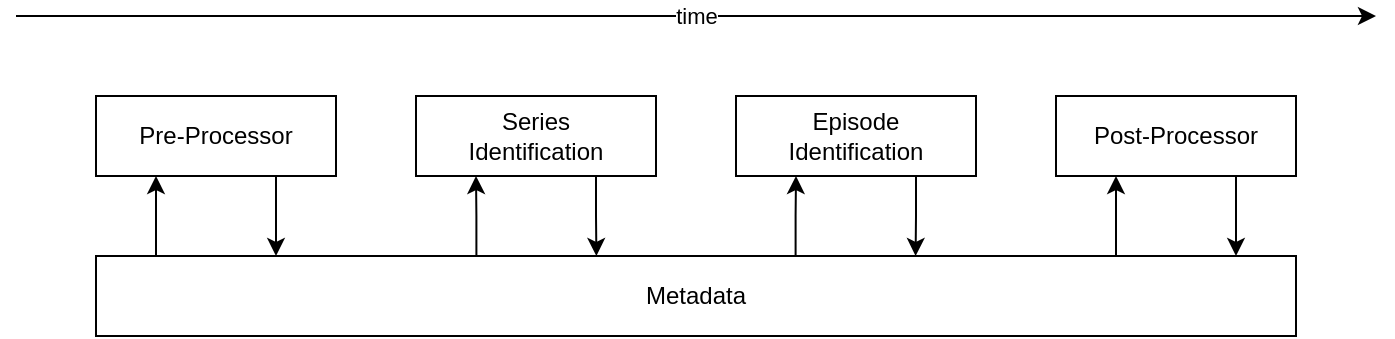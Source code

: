 <mxfile version="12.4.2" type="device" pages="2"><diagram name="architecture" id="5f0bae14-7c28-e335-631c-24af17079c00"><mxGraphModel dx="1024" dy="534" grid="1" gridSize="10" guides="1" tooltips="1" connect="1" arrows="1" fold="1" page="1" pageScale="1" pageWidth="1100" pageHeight="850" background="#ffffff" math="0" shadow="0"><root><mxCell id="0"/><mxCell id="1" parent="0"/><mxCell id="qZsgnE7C6yzS9ujDGH0Z-27" style="edgeStyle=orthogonalEdgeStyle;rounded=0;orthogonalLoop=1;jettySize=auto;html=1;exitX=0.75;exitY=1;exitDx=0;exitDy=0;entryX=0.15;entryY=0;entryDx=0;entryDy=0;startArrow=none;startFill=0;endArrow=classic;endFill=1;" parent="1" source="qZsgnE7C6yzS9ujDGH0Z-1" target="qZsgnE7C6yzS9ujDGH0Z-5" edge="1"><mxGeometry relative="1" as="geometry"/></mxCell><mxCell id="qZsgnE7C6yzS9ujDGH0Z-1" value="Pre-Processor" style="rounded=0;whiteSpace=wrap;html=1;" parent="1" vertex="1"><mxGeometry x="80" y="80" width="120" height="40" as="geometry"/></mxCell><mxCell id="qZsgnE7C6yzS9ujDGH0Z-31" style="edgeStyle=orthogonalEdgeStyle;rounded=0;orthogonalLoop=1;jettySize=auto;html=1;exitX=0.75;exitY=1;exitDx=0;exitDy=0;entryX=0.417;entryY=0;entryDx=0;entryDy=0;startArrow=none;startFill=0;endArrow=classic;endFill=1;" parent="1" source="qZsgnE7C6yzS9ujDGH0Z-2" target="qZsgnE7C6yzS9ujDGH0Z-5" edge="1"><mxGeometry relative="1" as="geometry"/></mxCell><mxCell id="qZsgnE7C6yzS9ujDGH0Z-2" value="Series&lt;br&gt;Identification" style="rounded=0;whiteSpace=wrap;html=1;" parent="1" vertex="1"><mxGeometry x="240" y="80" width="120" height="40" as="geometry"/></mxCell><mxCell id="qZsgnE7C6yzS9ujDGH0Z-34" style="edgeStyle=orthogonalEdgeStyle;rounded=0;orthogonalLoop=1;jettySize=auto;html=1;exitX=0.75;exitY=1;exitDx=0;exitDy=0;entryX=0.683;entryY=0;entryDx=0;entryDy=0;startArrow=none;startFill=0;endArrow=classic;endFill=1;" parent="1" source="qZsgnE7C6yzS9ujDGH0Z-3" target="qZsgnE7C6yzS9ujDGH0Z-5" edge="1"><mxGeometry relative="1" as="geometry"/></mxCell><mxCell id="qZsgnE7C6yzS9ujDGH0Z-3" value="Episode&lt;br&gt;Identification" style="rounded=0;whiteSpace=wrap;html=1;" parent="1" vertex="1"><mxGeometry x="400" y="80" width="120" height="40" as="geometry"/></mxCell><mxCell id="qZsgnE7C6yzS9ujDGH0Z-37" style="edgeStyle=orthogonalEdgeStyle;rounded=0;orthogonalLoop=1;jettySize=auto;html=1;exitX=0.75;exitY=1;exitDx=0;exitDy=0;entryX=0.95;entryY=0;entryDx=0;entryDy=0;startArrow=none;startFill=0;endArrow=classic;endFill=1;" parent="1" source="qZsgnE7C6yzS9ujDGH0Z-4" target="qZsgnE7C6yzS9ujDGH0Z-5" edge="1"><mxGeometry relative="1" as="geometry"/></mxCell><mxCell id="qZsgnE7C6yzS9ujDGH0Z-4" value="Post-Processor" style="rounded=0;whiteSpace=wrap;html=1;" parent="1" vertex="1"><mxGeometry x="560" y="80" width="120" height="40" as="geometry"/></mxCell><mxCell id="qZsgnE7C6yzS9ujDGH0Z-25" style="edgeStyle=orthogonalEdgeStyle;rounded=0;orthogonalLoop=1;jettySize=auto;html=1;exitX=0.05;exitY=0;exitDx=0;exitDy=0;entryX=0.25;entryY=1;entryDx=0;entryDy=0;startArrow=none;startFill=0;endArrow=classic;endFill=1;" parent="1" source="qZsgnE7C6yzS9ujDGH0Z-5" target="qZsgnE7C6yzS9ujDGH0Z-1" edge="1"><mxGeometry relative="1" as="geometry"/></mxCell><mxCell id="qZsgnE7C6yzS9ujDGH0Z-29" style="edgeStyle=orthogonalEdgeStyle;rounded=0;orthogonalLoop=1;jettySize=auto;html=1;exitX=0.317;exitY=0;exitDx=0;exitDy=0;entryX=0.25;entryY=1;entryDx=0;entryDy=0;startArrow=none;startFill=0;endArrow=classic;endFill=1;" parent="1" source="qZsgnE7C6yzS9ujDGH0Z-5" target="qZsgnE7C6yzS9ujDGH0Z-2" edge="1"><mxGeometry relative="1" as="geometry"/></mxCell><mxCell id="qZsgnE7C6yzS9ujDGH0Z-33" style="edgeStyle=orthogonalEdgeStyle;rounded=0;orthogonalLoop=1;jettySize=auto;html=1;exitX=0.583;exitY=0;exitDx=0;exitDy=0;entryX=0.25;entryY=1;entryDx=0;entryDy=0;startArrow=none;startFill=0;endArrow=classic;endFill=1;" parent="1" source="qZsgnE7C6yzS9ujDGH0Z-5" target="qZsgnE7C6yzS9ujDGH0Z-3" edge="1"><mxGeometry relative="1" as="geometry"/></mxCell><mxCell id="qZsgnE7C6yzS9ujDGH0Z-36" style="edgeStyle=orthogonalEdgeStyle;rounded=0;orthogonalLoop=1;jettySize=auto;html=1;exitX=0.85;exitY=0;exitDx=0;exitDy=0;entryX=0.25;entryY=1;entryDx=0;entryDy=0;startArrow=none;startFill=0;endArrow=classic;endFill=1;" parent="1" source="qZsgnE7C6yzS9ujDGH0Z-5" target="qZsgnE7C6yzS9ujDGH0Z-4" edge="1"><mxGeometry relative="1" as="geometry"/></mxCell><mxCell id="qZsgnE7C6yzS9ujDGH0Z-5" value="Metadata" style="rounded=0;whiteSpace=wrap;html=1;points=[[0, 0], [0.05, 0], [0.10, 0], [0.15, 0], [0.317, 0], [0.367, 0], [0.417, 0], [0.583, 0], [0.633, 0], [0.683, 0], [0.85,0], [0.90,0], [0.95,0], [1,0]]" parent="1" vertex="1"><mxGeometry x="80" y="160" width="600" height="40" as="geometry"/></mxCell><mxCell id="qZsgnE7C6yzS9ujDGH0Z-38" value="time" style="endArrow=classic;html=1;startArrow=none;startFill=0;labelBorderColor=none;spacing=2;spacingLeft=0;" parent="1" edge="1"><mxGeometry width="50" height="50" relative="1" as="geometry"><mxPoint x="40" y="40" as="sourcePoint"/><mxPoint x="720" y="40" as="targetPoint"/></mxGeometry></mxCell></root></mxGraphModel></diagram><diagram id="CWhwYMQZGUtso4Eg4NUB" name="timing"><mxGraphModel dx="1024" dy="534" grid="1" gridSize="10" guides="1" tooltips="1" connect="1" arrows="1" fold="1" page="1" pageScale="1" pageWidth="1100" pageHeight="850" math="0" shadow="0"><root><mxCell id="rEgtH16a1CZsIY1nuInm-0"/><mxCell id="rEgtH16a1CZsIY1nuInm-1" parent="rEgtH16a1CZsIY1nuInm-0"/><mxCell id="DzCmf_1GWdkZbtW3kW1C-0" value="pre_0" style="rounded=0;whiteSpace=wrap;html=1;labelBackgroundColor=#ffffff;fillColor=#ffffff;" vertex="1" parent="rEgtH16a1CZsIY1nuInm-1"><mxGeometry x="40" y="240" width="80" height="40" as="geometry"/></mxCell><mxCell id="DzCmf_1GWdkZbtW3kW1C-1" value="pre_1" style="rounded=0;whiteSpace=wrap;html=1;labelBackgroundColor=#ffffff;fillColor=#ffffff;" vertex="1" parent="rEgtH16a1CZsIY1nuInm-1"><mxGeometry x="120" y="240" width="80" height="40" as="geometry"/></mxCell><mxCell id="DzCmf_1GWdkZbtW3kW1C-2" value="pre_2" style="rounded=0;whiteSpace=wrap;html=1;labelBackgroundColor=#ffffff;fillColor=#ffffff;" vertex="1" parent="rEgtH16a1CZsIY1nuInm-1"><mxGeometry x="200" y="240" width="60" height="40" as="geometry"/></mxCell><mxCell id="DzCmf_1GWdkZbtW3kW1C-3" value="" style="endArrow=none;dashed=1;html=1;" edge="1" parent="rEgtH16a1CZsIY1nuInm-1"><mxGeometry width="50" height="50" relative="1" as="geometry"><mxPoint x="260" y="420" as="sourcePoint"/><mxPoint x="260" y="30" as="targetPoint"/></mxGeometry></mxCell><mxCell id="DzCmf_1GWdkZbtW3kW1C-4" value="src_1" style="rounded=0;whiteSpace=wrap;html=1;labelBackgroundColor=#ffffff;fillColor=#ffffff;" vertex="1" parent="rEgtH16a1CZsIY1nuInm-1"><mxGeometry x="260" y="200" width="40" height="40" as="geometry"/></mxCell><mxCell id="DzCmf_1GWdkZbtW3kW1C-5" value="src_2" style="rounded=0;whiteSpace=wrap;html=1;labelBackgroundColor=#ffffff;fillColor=#ffffff;" vertex="1" parent="rEgtH16a1CZsIY1nuInm-1"><mxGeometry x="260" y="280" width="80" height="40" as="geometry"/></mxCell><mxCell id="DzCmf_1GWdkZbtW3kW1C-6" value="src_0" style="rounded=0;whiteSpace=wrap;html=1;labelBackgroundColor=#ffffff;fillColor=#ffffff;" vertex="1" parent="rEgtH16a1CZsIY1nuInm-1"><mxGeometry x="260" y="120" width="60" height="40" as="geometry"/></mxCell><mxCell id="DzCmf_1GWdkZbtW3kW1C-7" value="src_3" style="rounded=0;whiteSpace=wrap;html=1;labelBackgroundColor=#ffffff;fillColor=#ffffff;" vertex="1" parent="rEgtH16a1CZsIY1nuInm-1"><mxGeometry x="260" y="360" width="100" height="40" as="geometry"/></mxCell><mxCell id="DzCmf_1GWdkZbtW3kW1C-8" value="rank aggregation" style="rounded=0;whiteSpace=wrap;html=1;labelBackgroundColor=#ffffff;fillColor=#ffffff;" vertex="1" parent="rEgtH16a1CZsIY1nuInm-1"><mxGeometry x="360" y="240" width="120" height="40" as="geometry"/></mxCell><mxCell id="DzCmf_1GWdkZbtW3kW1C-9" value="series&lt;br&gt;disabiguator" style="rounded=0;whiteSpace=wrap;html=1;labelBackgroundColor=#ffffff;fillColor=#ffffff;" vertex="1" parent="rEgtH16a1CZsIY1nuInm-1"><mxGeometry x="480" y="240" width="80" height="40" as="geometry"/></mxCell><mxCell id="DzCmf_1GWdkZbtW3kW1C-10" value="" style="endArrow=none;dashed=1;html=1;" edge="1" parent="rEgtH16a1CZsIY1nuInm-1"><mxGeometry width="50" height="50" relative="1" as="geometry"><mxPoint x="560" y="420" as="sourcePoint"/><mxPoint x="560" y="30" as="targetPoint"/></mxGeometry></mxCell><mxCell id="DzCmf_1GWdkZbtW3kW1C-11" value="src_2" style="rounded=0;whiteSpace=wrap;html=1;labelBackgroundColor=#ffffff;fillColor=#ffffff;" vertex="1" parent="rEgtH16a1CZsIY1nuInm-1"><mxGeometry x="560" y="280" width="80" height="40" as="geometry"/></mxCell><mxCell id="DzCmf_1GWdkZbtW3kW1C-12" value="src_0" style="rounded=0;whiteSpace=wrap;html=1;labelBackgroundColor=#ffffff;fillColor=#ffffff;" vertex="1" parent="rEgtH16a1CZsIY1nuInm-1"><mxGeometry x="560" y="120" width="40" height="40" as="geometry"/></mxCell><mxCell id="DzCmf_1GWdkZbtW3kW1C-13" value="rank aggregation" style="rounded=0;whiteSpace=wrap;html=1;labelBackgroundColor=#ffffff;fillColor=#ffffff;" vertex="1" parent="rEgtH16a1CZsIY1nuInm-1"><mxGeometry x="640" y="240" width="80" height="40" as="geometry"/></mxCell><mxCell id="DzCmf_1GWdkZbtW3kW1C-14" value="episode&lt;br&gt;disabiguator" style="rounded=0;whiteSpace=wrap;html=1;labelBackgroundColor=#ffffff;fillColor=#ffffff;" vertex="1" parent="rEgtH16a1CZsIY1nuInm-1"><mxGeometry x="720" y="240" width="80" height="40" as="geometry"/></mxCell><mxCell id="DzCmf_1GWdkZbtW3kW1C-15" value="" style="endArrow=none;dashed=1;html=1;" edge="1" parent="rEgtH16a1CZsIY1nuInm-1"><mxGeometry width="50" height="50" relative="1" as="geometry"><mxPoint x="360" y="420" as="sourcePoint"/><mxPoint x="360" y="30" as="targetPoint"/></mxGeometry></mxCell><mxCell id="DzCmf_1GWdkZbtW3kW1C-16" value="" style="endArrow=none;dashed=1;html=1;" edge="1" parent="rEgtH16a1CZsIY1nuInm-1"><mxGeometry width="50" height="50" relative="1" as="geometry"><mxPoint x="640" y="420" as="sourcePoint"/><mxPoint x="640" y="30" as="targetPoint"/></mxGeometry></mxCell><mxCell id="DzCmf_1GWdkZbtW3kW1C-17" value="" style="endArrow=none;dashed=1;html=1;" edge="1" parent="rEgtH16a1CZsIY1nuInm-1"><mxGeometry width="50" height="50" relative="1" as="geometry"><mxPoint x="800" y="420" as="sourcePoint"/><mxPoint x="800" y="30" as="targetPoint"/></mxGeometry></mxCell><mxCell id="DzCmf_1GWdkZbtW3kW1C-18" value="post_0" style="rounded=0;whiteSpace=wrap;html=1;labelBackgroundColor=#ffffff;fillColor=#ffffff;" vertex="1" parent="rEgtH16a1CZsIY1nuInm-1"><mxGeometry x="800" y="240" width="80" height="40" as="geometry"/></mxCell><mxCell id="DzCmf_1GWdkZbtW3kW1C-19" value="post_1" style="rounded=0;whiteSpace=wrap;html=1;labelBackgroundColor=#ffffff;fillColor=#ffffff;" vertex="1" parent="rEgtH16a1CZsIY1nuInm-1"><mxGeometry x="880" y="240" width="160" height="40" as="geometry"/></mxCell><mxCell id="DzCmf_1GWdkZbtW3kW1C-20" value="Pre-Processor" style="text;html=1;strokeColor=none;fillColor=none;align=center;verticalAlign=middle;whiteSpace=wrap;rounded=0;labelBackgroundColor=#ffffff;" vertex="1" parent="rEgtH16a1CZsIY1nuInm-1"><mxGeometry x="40" y="40" width="220" height="40" as="geometry"/></mxCell><mxCell id="DzCmf_1GWdkZbtW3kW1C-21" value="Series Identification" style="text;html=1;strokeColor=none;fillColor=none;align=center;verticalAlign=middle;whiteSpace=wrap;rounded=0;labelBackgroundColor=#ffffff;" vertex="1" parent="rEgtH16a1CZsIY1nuInm-1"><mxGeometry x="360" y="40" width="200" height="40" as="geometry"/></mxCell><mxCell id="DzCmf_1GWdkZbtW3kW1C-22" value="Series Aggregation" style="text;html=1;strokeColor=none;fillColor=none;align=center;verticalAlign=middle;whiteSpace=wrap;rounded=0;labelBackgroundColor=#ffffff;" vertex="1" parent="rEgtH16a1CZsIY1nuInm-1"><mxGeometry x="260" y="40" width="100" height="40" as="geometry"/></mxCell><mxCell id="DzCmf_1GWdkZbtW3kW1C-23" value="Episode Aggregation" style="text;html=1;strokeColor=none;fillColor=none;align=center;verticalAlign=middle;whiteSpace=wrap;rounded=0;labelBackgroundColor=#ffffff;" vertex="1" parent="rEgtH16a1CZsIY1nuInm-1"><mxGeometry x="560" y="40" width="80" height="40" as="geometry"/></mxCell><mxCell id="DzCmf_1GWdkZbtW3kW1C-24" value="Episode Identification" style="text;html=1;strokeColor=none;fillColor=none;align=center;verticalAlign=middle;whiteSpace=wrap;rounded=0;labelBackgroundColor=#ffffff;" vertex="1" parent="rEgtH16a1CZsIY1nuInm-1"><mxGeometry x="640" y="40" width="160" height="40" as="geometry"/></mxCell><mxCell id="DzCmf_1GWdkZbtW3kW1C-25" value="Post-Processor" style="text;html=1;strokeColor=none;fillColor=none;align=center;verticalAlign=middle;whiteSpace=wrap;rounded=0;labelBackgroundColor=#ffffff;" vertex="1" parent="rEgtH16a1CZsIY1nuInm-1"><mxGeometry x="800" y="40" width="240" height="40" as="geometry"/></mxCell><mxCell id="k5FcsVThI0F0Iv0H3b0b-4" value="time" style="edgeStyle=orthogonalEdgeStyle;rounded=0;orthogonalLoop=1;jettySize=auto;html=1;exitX=0.5;exitY=0;exitDx=0;exitDy=0;" edge="1" parent="rEgtH16a1CZsIY1nuInm-1" source="k5FcsVThI0F0Iv0H3b0b-2"><mxGeometry relative="1" as="geometry"><mxPoint x="1060" y="460" as="targetPoint"/></mxGeometry></mxCell><mxCell id="k5FcsVThI0F0Iv0H3b0b-2" value="" style="endArrow=none;html=1;points=[[0.5,0]]" edge="1" parent="rEgtH16a1CZsIY1nuInm-1"><mxGeometry width="50" height="50" relative="1" as="geometry"><mxPoint x="40" y="480" as="sourcePoint"/><mxPoint x="40" y="440" as="targetPoint"/></mxGeometry></mxCell></root></mxGraphModel></diagram></mxfile>